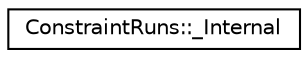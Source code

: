 digraph "Graphical Class Hierarchy"
{
 // LATEX_PDF_SIZE
  edge [fontname="Helvetica",fontsize="10",labelfontname="Helvetica",labelfontsize="10"];
  node [fontname="Helvetica",fontsize="10",shape=record];
  rankdir="LR";
  Node0 [label="ConstraintRuns::_Internal",height=0.2,width=0.4,color="black", fillcolor="white", style="filled",URL="$classoperations__research_1_1_constraint_runs_1_1___internal.html",tooltip=" "];
}
